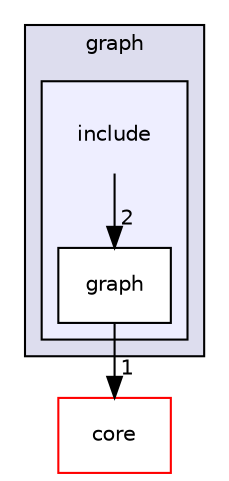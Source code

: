 digraph "NANA/modules/graph/include" {
  compound=true
  node [ fontsize="10", fontname="Helvetica"];
  edge [ labelfontsize="10", labelfontname="Helvetica"];
  subgraph clusterdir_33c137a055f180a488eaf5b0b4e3c87c {
    graph [ bgcolor="#ddddee", pencolor="black", label="graph" fontname="Helvetica", fontsize="10", URL="dir_33c137a055f180a488eaf5b0b4e3c87c.html"]
  subgraph clusterdir_530ae37280304dae5fb598c43c6ead02 {
    graph [ bgcolor="#eeeeff", pencolor="black", label="" URL="dir_530ae37280304dae5fb598c43c6ead02.html"];
    dir_530ae37280304dae5fb598c43c6ead02 [shape=plaintext label="include"];
  dir_ded71b52e7152afc80bc15dd74410626 [shape=box label="graph" fillcolor="white" style="filled" URL="dir_ded71b52e7152afc80bc15dd74410626.html"];
  }
  }
  dir_c3e203e05606b384f5fc9d03652c3ac7 [shape=box label="core" fillcolor="white" style="filled" color="red" URL="dir_c3e203e05606b384f5fc9d03652c3ac7.html"];
  dir_530ae37280304dae5fb598c43c6ead02->dir_ded71b52e7152afc80bc15dd74410626 [headlabel="2", labeldistance=1.5 headhref="dir_000013_000014.html"];
  dir_ded71b52e7152afc80bc15dd74410626->dir_c3e203e05606b384f5fc9d03652c3ac7 [headlabel="1", labeldistance=1.5 headhref="dir_000014_000006.html"];
}
